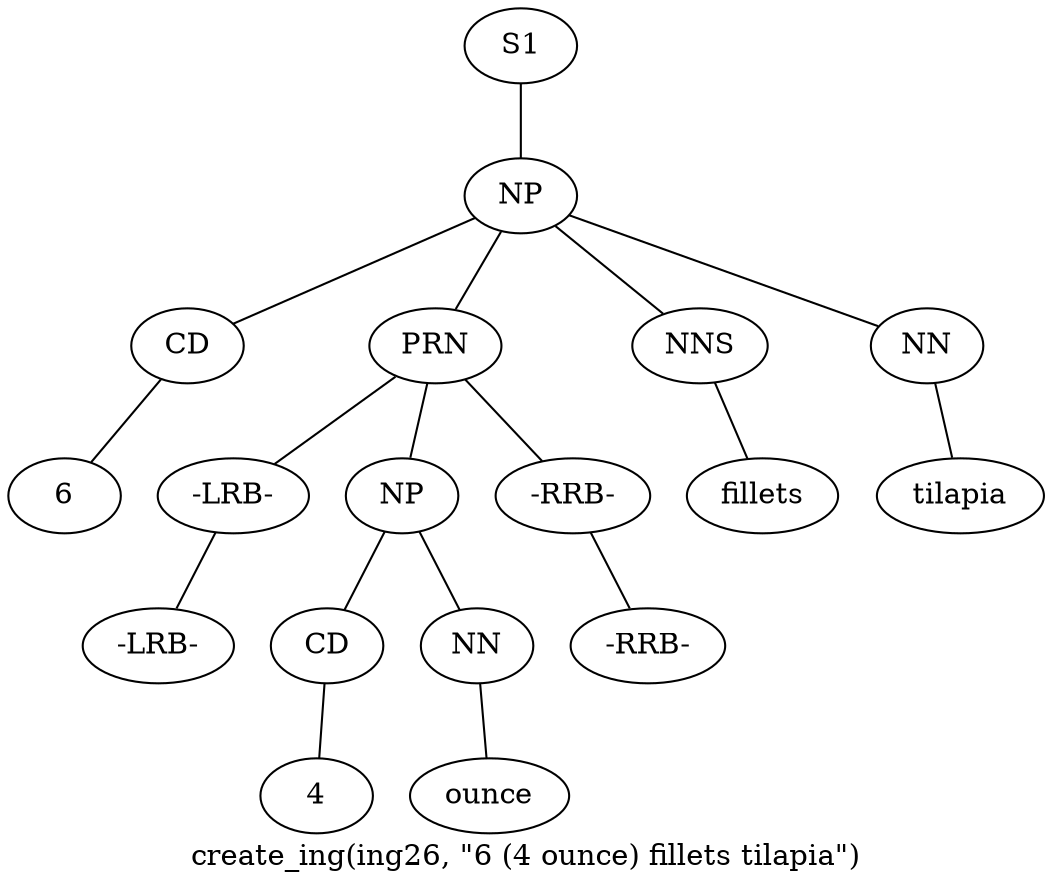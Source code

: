 graph SyntaxGraph {
	label = "create_ing(ing26, \"6 (4 ounce) fillets tilapia\")";
	Node0 [label="S1"];
	Node1 [label="NP"];
	Node2 [label="CD"];
	Node3 [label="6"];
	Node4 [label="PRN"];
	Node5 [label="-LRB-"];
	Node6 [label="-LRB-"];
	Node7 [label="NP"];
	Node8 [label="CD"];
	Node9 [label="4"];
	Node10 [label="NN"];
	Node11 [label="ounce"];
	Node12 [label="-RRB-"];
	Node13 [label="-RRB-"];
	Node14 [label="NNS"];
	Node15 [label="fillets"];
	Node16 [label="NN"];
	Node17 [label="tilapia"];

	Node0 -- Node1;
	Node1 -- Node2;
	Node1 -- Node4;
	Node1 -- Node14;
	Node1 -- Node16;
	Node2 -- Node3;
	Node4 -- Node5;
	Node4 -- Node7;
	Node4 -- Node12;
	Node5 -- Node6;
	Node7 -- Node8;
	Node7 -- Node10;
	Node8 -- Node9;
	Node10 -- Node11;
	Node12 -- Node13;
	Node14 -- Node15;
	Node16 -- Node17;
}